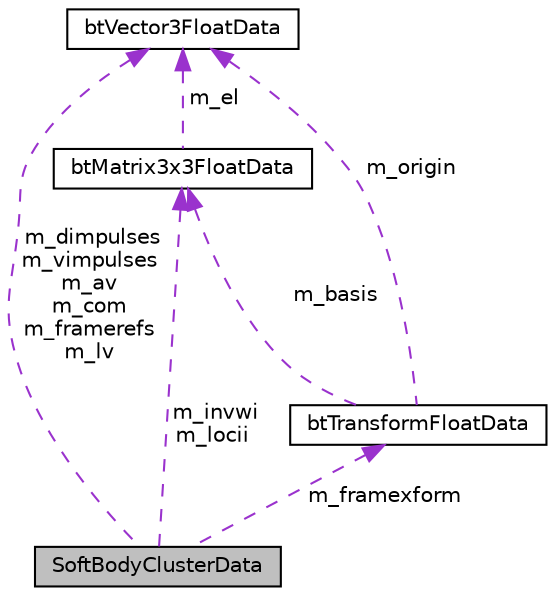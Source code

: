 digraph "SoftBodyClusterData"
{
  edge [fontname="Helvetica",fontsize="10",labelfontname="Helvetica",labelfontsize="10"];
  node [fontname="Helvetica",fontsize="10",shape=record];
  Node1 [label="SoftBodyClusterData",height=0.2,width=0.4,color="black", fillcolor="grey75", style="filled", fontcolor="black"];
  Node2 -> Node1 [dir="back",color="darkorchid3",fontsize="10",style="dashed",label=" m_invwi\nm_locii" ,fontname="Helvetica"];
  Node2 [label="btMatrix3x3FloatData",height=0.2,width=0.4,color="black", fillcolor="white", style="filled",URL="$structbt_matrix3x3_float_data.html",tooltip="for serialization "];
  Node3 -> Node2 [dir="back",color="darkorchid3",fontsize="10",style="dashed",label=" m_el" ,fontname="Helvetica"];
  Node3 [label="btVector3FloatData",height=0.2,width=0.4,color="black", fillcolor="white", style="filled",URL="$structbt_vector3_float_data.html"];
  Node3 -> Node1 [dir="back",color="darkorchid3",fontsize="10",style="dashed",label=" m_dimpulses\nm_vimpulses\nm_av\nm_com\nm_framerefs\nm_lv" ,fontname="Helvetica"];
  Node4 -> Node1 [dir="back",color="darkorchid3",fontsize="10",style="dashed",label=" m_framexform" ,fontname="Helvetica"];
  Node4 [label="btTransformFloatData",height=0.2,width=0.4,color="black", fillcolor="white", style="filled",URL="$structbt_transform_float_data.html",tooltip="for serialization "];
  Node2 -> Node4 [dir="back",color="darkorchid3",fontsize="10",style="dashed",label=" m_basis" ,fontname="Helvetica"];
  Node3 -> Node4 [dir="back",color="darkorchid3",fontsize="10",style="dashed",label=" m_origin" ,fontname="Helvetica"];
}
